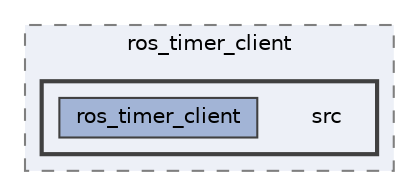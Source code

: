 digraph "smacc2_client_library/ros_timer_client/src"
{
 // LATEX_PDF_SIZE
  bgcolor="transparent";
  edge [fontname=Helvetica,fontsize=10,labelfontname=Helvetica,labelfontsize=10];
  node [fontname=Helvetica,fontsize=10,shape=box,height=0.2,width=0.4];
  compound=true
  subgraph clusterdir_25affcc8d871533d236b11a0d5f2ef24 {
    graph [ bgcolor="#edf0f7", pencolor="grey50", label="ros_timer_client", fontname=Helvetica,fontsize=10 style="filled,dashed", URL="dir_25affcc8d871533d236b11a0d5f2ef24.html",tooltip=""]
  subgraph clusterdir_1b418a77ff8bbe07e64780bb23f45f19 {
    graph [ bgcolor="#edf0f7", pencolor="grey25", label="", fontname=Helvetica,fontsize=10 style="filled,bold", URL="dir_1b418a77ff8bbe07e64780bb23f45f19.html",tooltip=""]
    dir_1b418a77ff8bbe07e64780bb23f45f19 [shape=plaintext, label="src"];
  dir_52b5f2b64e77df3386edd04f1c2b5c45 [label="ros_timer_client", fillcolor="#a2b4d6", color="grey25", style="filled", URL="dir_52b5f2b64e77df3386edd04f1c2b5c45.html",tooltip=""];
  }
  }
}
